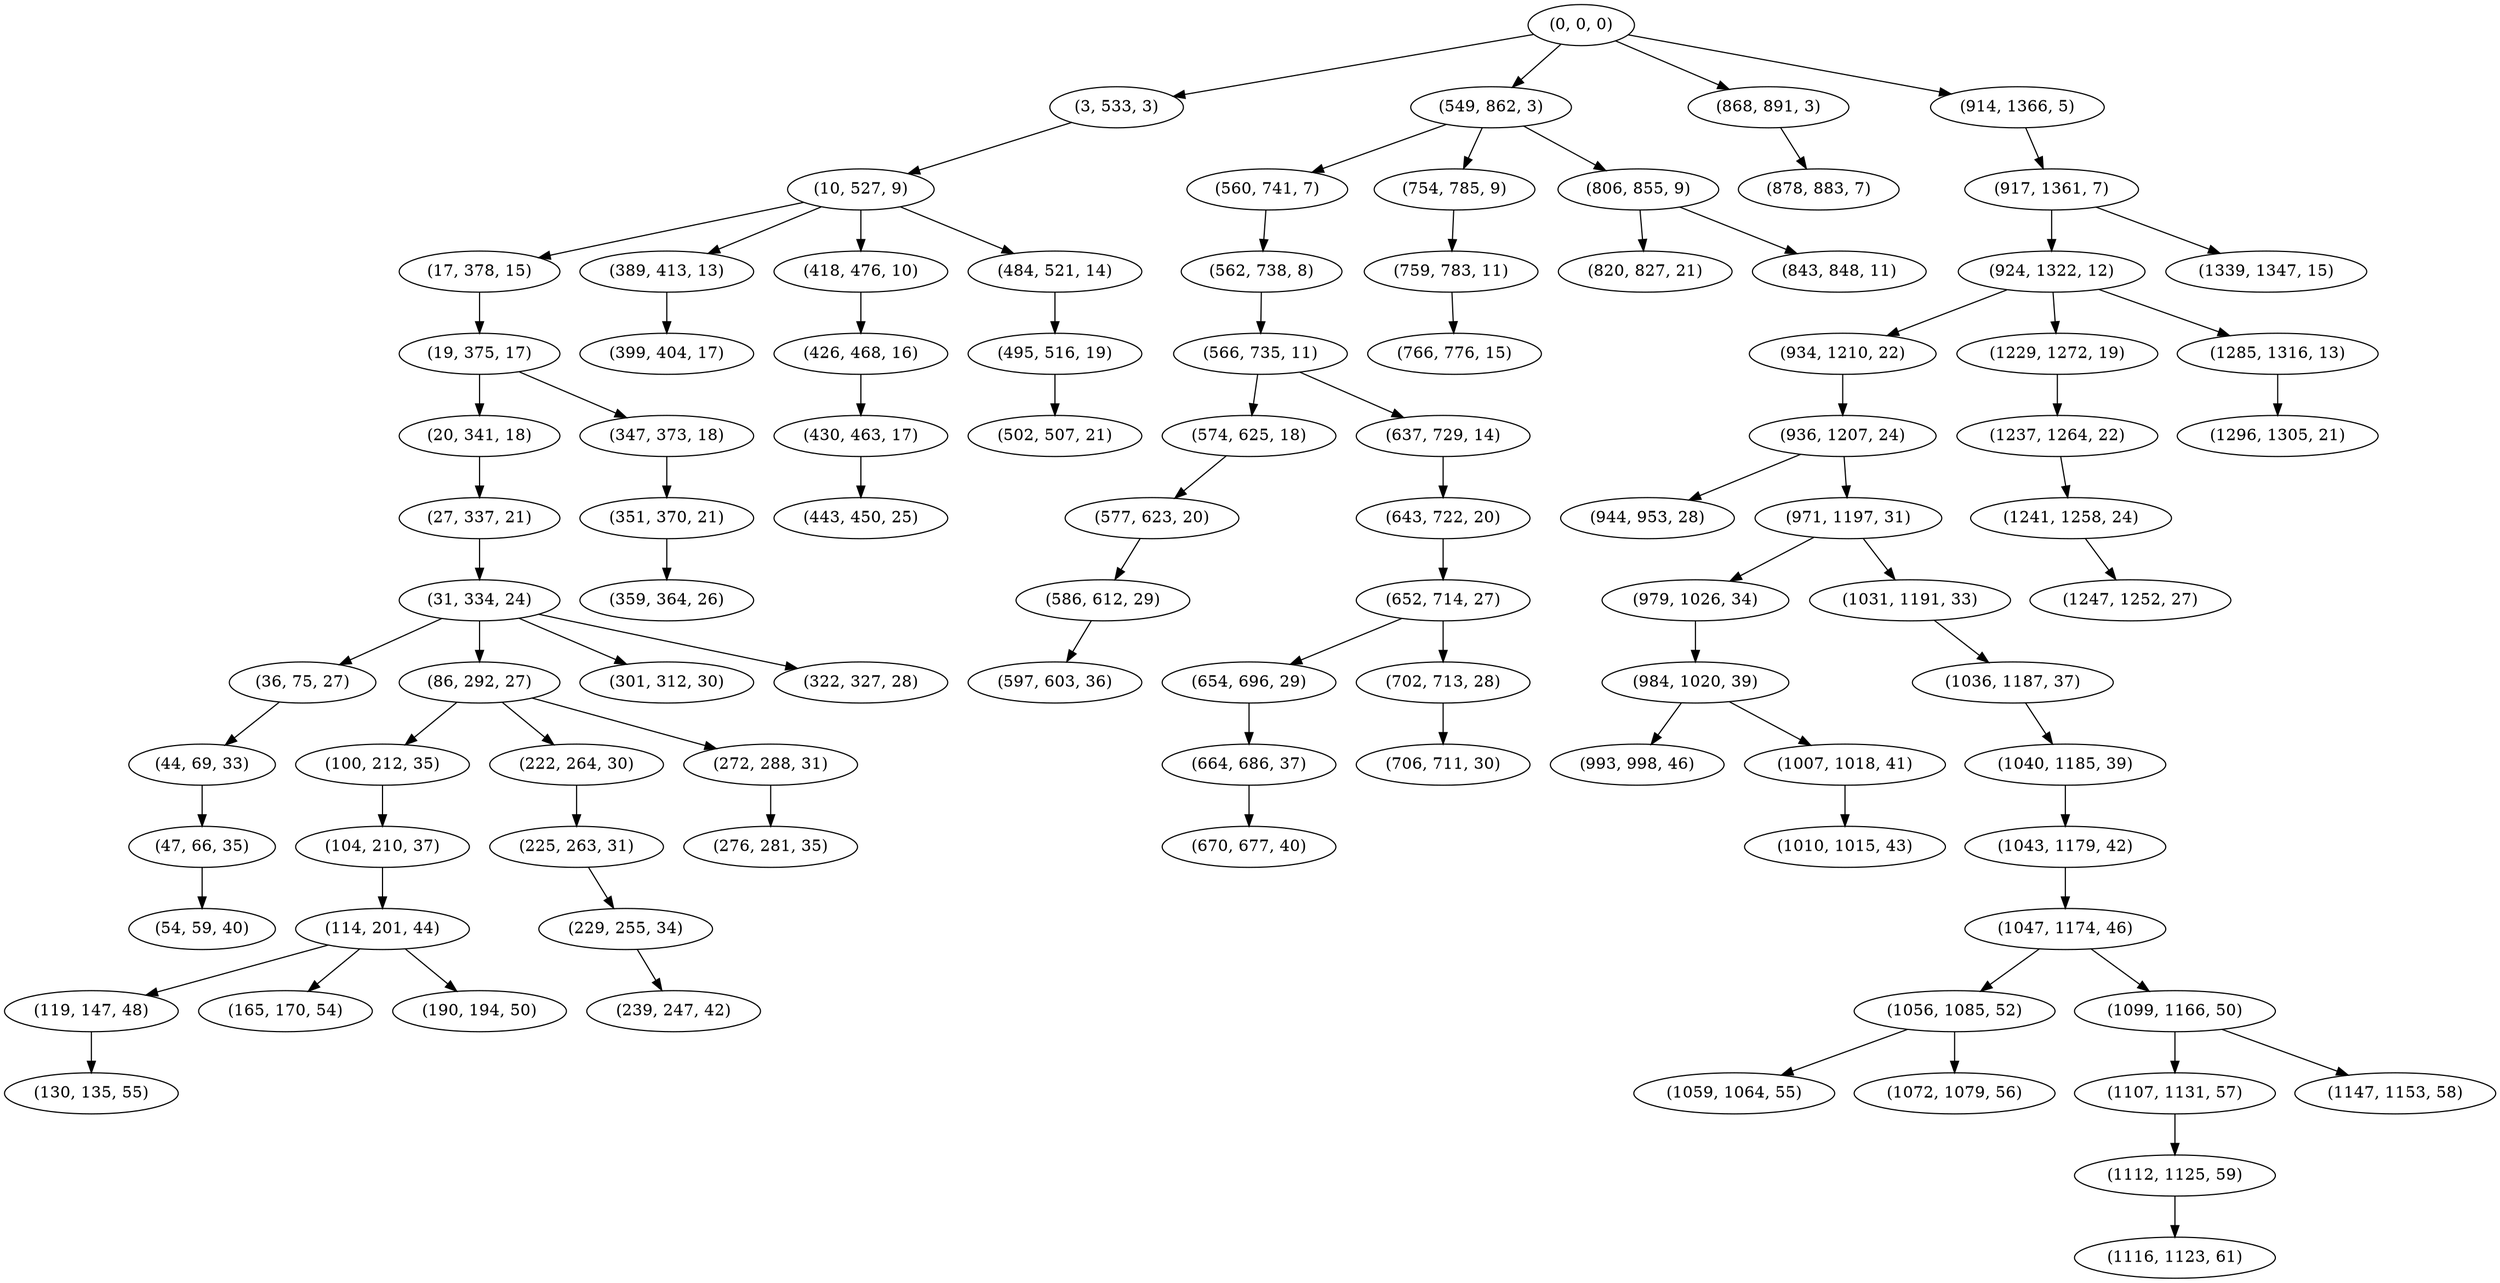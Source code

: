 digraph tree {
    "(0, 0, 0)";
    "(3, 533, 3)";
    "(10, 527, 9)";
    "(17, 378, 15)";
    "(19, 375, 17)";
    "(20, 341, 18)";
    "(27, 337, 21)";
    "(31, 334, 24)";
    "(36, 75, 27)";
    "(44, 69, 33)";
    "(47, 66, 35)";
    "(54, 59, 40)";
    "(86, 292, 27)";
    "(100, 212, 35)";
    "(104, 210, 37)";
    "(114, 201, 44)";
    "(119, 147, 48)";
    "(130, 135, 55)";
    "(165, 170, 54)";
    "(190, 194, 50)";
    "(222, 264, 30)";
    "(225, 263, 31)";
    "(229, 255, 34)";
    "(239, 247, 42)";
    "(272, 288, 31)";
    "(276, 281, 35)";
    "(301, 312, 30)";
    "(322, 327, 28)";
    "(347, 373, 18)";
    "(351, 370, 21)";
    "(359, 364, 26)";
    "(389, 413, 13)";
    "(399, 404, 17)";
    "(418, 476, 10)";
    "(426, 468, 16)";
    "(430, 463, 17)";
    "(443, 450, 25)";
    "(484, 521, 14)";
    "(495, 516, 19)";
    "(502, 507, 21)";
    "(549, 862, 3)";
    "(560, 741, 7)";
    "(562, 738, 8)";
    "(566, 735, 11)";
    "(574, 625, 18)";
    "(577, 623, 20)";
    "(586, 612, 29)";
    "(597, 603, 36)";
    "(637, 729, 14)";
    "(643, 722, 20)";
    "(652, 714, 27)";
    "(654, 696, 29)";
    "(664, 686, 37)";
    "(670, 677, 40)";
    "(702, 713, 28)";
    "(706, 711, 30)";
    "(754, 785, 9)";
    "(759, 783, 11)";
    "(766, 776, 15)";
    "(806, 855, 9)";
    "(820, 827, 21)";
    "(843, 848, 11)";
    "(868, 891, 3)";
    "(878, 883, 7)";
    "(914, 1366, 5)";
    "(917, 1361, 7)";
    "(924, 1322, 12)";
    "(934, 1210, 22)";
    "(936, 1207, 24)";
    "(944, 953, 28)";
    "(971, 1197, 31)";
    "(979, 1026, 34)";
    "(984, 1020, 39)";
    "(993, 998, 46)";
    "(1007, 1018, 41)";
    "(1010, 1015, 43)";
    "(1031, 1191, 33)";
    "(1036, 1187, 37)";
    "(1040, 1185, 39)";
    "(1043, 1179, 42)";
    "(1047, 1174, 46)";
    "(1056, 1085, 52)";
    "(1059, 1064, 55)";
    "(1072, 1079, 56)";
    "(1099, 1166, 50)";
    "(1107, 1131, 57)";
    "(1112, 1125, 59)";
    "(1116, 1123, 61)";
    "(1147, 1153, 58)";
    "(1229, 1272, 19)";
    "(1237, 1264, 22)";
    "(1241, 1258, 24)";
    "(1247, 1252, 27)";
    "(1285, 1316, 13)";
    "(1296, 1305, 21)";
    "(1339, 1347, 15)";
    "(0, 0, 0)" -> "(3, 533, 3)";
    "(0, 0, 0)" -> "(549, 862, 3)";
    "(0, 0, 0)" -> "(868, 891, 3)";
    "(0, 0, 0)" -> "(914, 1366, 5)";
    "(3, 533, 3)" -> "(10, 527, 9)";
    "(10, 527, 9)" -> "(17, 378, 15)";
    "(10, 527, 9)" -> "(389, 413, 13)";
    "(10, 527, 9)" -> "(418, 476, 10)";
    "(10, 527, 9)" -> "(484, 521, 14)";
    "(17, 378, 15)" -> "(19, 375, 17)";
    "(19, 375, 17)" -> "(20, 341, 18)";
    "(19, 375, 17)" -> "(347, 373, 18)";
    "(20, 341, 18)" -> "(27, 337, 21)";
    "(27, 337, 21)" -> "(31, 334, 24)";
    "(31, 334, 24)" -> "(36, 75, 27)";
    "(31, 334, 24)" -> "(86, 292, 27)";
    "(31, 334, 24)" -> "(301, 312, 30)";
    "(31, 334, 24)" -> "(322, 327, 28)";
    "(36, 75, 27)" -> "(44, 69, 33)";
    "(44, 69, 33)" -> "(47, 66, 35)";
    "(47, 66, 35)" -> "(54, 59, 40)";
    "(86, 292, 27)" -> "(100, 212, 35)";
    "(86, 292, 27)" -> "(222, 264, 30)";
    "(86, 292, 27)" -> "(272, 288, 31)";
    "(100, 212, 35)" -> "(104, 210, 37)";
    "(104, 210, 37)" -> "(114, 201, 44)";
    "(114, 201, 44)" -> "(119, 147, 48)";
    "(114, 201, 44)" -> "(165, 170, 54)";
    "(114, 201, 44)" -> "(190, 194, 50)";
    "(119, 147, 48)" -> "(130, 135, 55)";
    "(222, 264, 30)" -> "(225, 263, 31)";
    "(225, 263, 31)" -> "(229, 255, 34)";
    "(229, 255, 34)" -> "(239, 247, 42)";
    "(272, 288, 31)" -> "(276, 281, 35)";
    "(347, 373, 18)" -> "(351, 370, 21)";
    "(351, 370, 21)" -> "(359, 364, 26)";
    "(389, 413, 13)" -> "(399, 404, 17)";
    "(418, 476, 10)" -> "(426, 468, 16)";
    "(426, 468, 16)" -> "(430, 463, 17)";
    "(430, 463, 17)" -> "(443, 450, 25)";
    "(484, 521, 14)" -> "(495, 516, 19)";
    "(495, 516, 19)" -> "(502, 507, 21)";
    "(549, 862, 3)" -> "(560, 741, 7)";
    "(549, 862, 3)" -> "(754, 785, 9)";
    "(549, 862, 3)" -> "(806, 855, 9)";
    "(560, 741, 7)" -> "(562, 738, 8)";
    "(562, 738, 8)" -> "(566, 735, 11)";
    "(566, 735, 11)" -> "(574, 625, 18)";
    "(566, 735, 11)" -> "(637, 729, 14)";
    "(574, 625, 18)" -> "(577, 623, 20)";
    "(577, 623, 20)" -> "(586, 612, 29)";
    "(586, 612, 29)" -> "(597, 603, 36)";
    "(637, 729, 14)" -> "(643, 722, 20)";
    "(643, 722, 20)" -> "(652, 714, 27)";
    "(652, 714, 27)" -> "(654, 696, 29)";
    "(652, 714, 27)" -> "(702, 713, 28)";
    "(654, 696, 29)" -> "(664, 686, 37)";
    "(664, 686, 37)" -> "(670, 677, 40)";
    "(702, 713, 28)" -> "(706, 711, 30)";
    "(754, 785, 9)" -> "(759, 783, 11)";
    "(759, 783, 11)" -> "(766, 776, 15)";
    "(806, 855, 9)" -> "(820, 827, 21)";
    "(806, 855, 9)" -> "(843, 848, 11)";
    "(868, 891, 3)" -> "(878, 883, 7)";
    "(914, 1366, 5)" -> "(917, 1361, 7)";
    "(917, 1361, 7)" -> "(924, 1322, 12)";
    "(917, 1361, 7)" -> "(1339, 1347, 15)";
    "(924, 1322, 12)" -> "(934, 1210, 22)";
    "(924, 1322, 12)" -> "(1229, 1272, 19)";
    "(924, 1322, 12)" -> "(1285, 1316, 13)";
    "(934, 1210, 22)" -> "(936, 1207, 24)";
    "(936, 1207, 24)" -> "(944, 953, 28)";
    "(936, 1207, 24)" -> "(971, 1197, 31)";
    "(971, 1197, 31)" -> "(979, 1026, 34)";
    "(971, 1197, 31)" -> "(1031, 1191, 33)";
    "(979, 1026, 34)" -> "(984, 1020, 39)";
    "(984, 1020, 39)" -> "(993, 998, 46)";
    "(984, 1020, 39)" -> "(1007, 1018, 41)";
    "(1007, 1018, 41)" -> "(1010, 1015, 43)";
    "(1031, 1191, 33)" -> "(1036, 1187, 37)";
    "(1036, 1187, 37)" -> "(1040, 1185, 39)";
    "(1040, 1185, 39)" -> "(1043, 1179, 42)";
    "(1043, 1179, 42)" -> "(1047, 1174, 46)";
    "(1047, 1174, 46)" -> "(1056, 1085, 52)";
    "(1047, 1174, 46)" -> "(1099, 1166, 50)";
    "(1056, 1085, 52)" -> "(1059, 1064, 55)";
    "(1056, 1085, 52)" -> "(1072, 1079, 56)";
    "(1099, 1166, 50)" -> "(1107, 1131, 57)";
    "(1099, 1166, 50)" -> "(1147, 1153, 58)";
    "(1107, 1131, 57)" -> "(1112, 1125, 59)";
    "(1112, 1125, 59)" -> "(1116, 1123, 61)";
    "(1229, 1272, 19)" -> "(1237, 1264, 22)";
    "(1237, 1264, 22)" -> "(1241, 1258, 24)";
    "(1241, 1258, 24)" -> "(1247, 1252, 27)";
    "(1285, 1316, 13)" -> "(1296, 1305, 21)";
}
